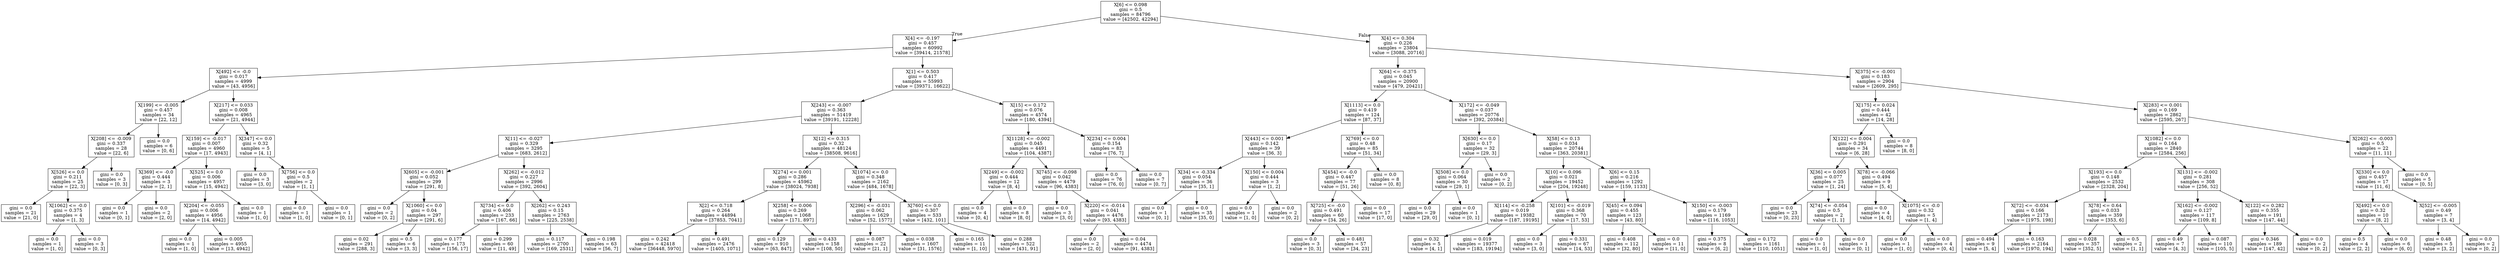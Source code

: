 digraph Tree {
node [shape=box] ;
0 [label="X[6] <= 0.098\ngini = 0.5\nsamples = 84796\nvalue = [42502, 42294]"] ;
1 [label="X[4] <= -0.197\ngini = 0.457\nsamples = 60992\nvalue = [39414, 21578]"] ;
0 -> 1 [labeldistance=2.5, labelangle=45, headlabel="True"] ;
2 [label="X[492] <= -0.0\ngini = 0.017\nsamples = 4999\nvalue = [43, 4956]"] ;
1 -> 2 ;
3 [label="X[199] <= -0.005\ngini = 0.457\nsamples = 34\nvalue = [22, 12]"] ;
2 -> 3 ;
4 [label="X[208] <= -0.009\ngini = 0.337\nsamples = 28\nvalue = [22, 6]"] ;
3 -> 4 ;
5 [label="X[526] <= 0.0\ngini = 0.211\nsamples = 25\nvalue = [22, 3]"] ;
4 -> 5 ;
6 [label="gini = 0.0\nsamples = 21\nvalue = [21, 0]"] ;
5 -> 6 ;
7 [label="X[1062] <= -0.0\ngini = 0.375\nsamples = 4\nvalue = [1, 3]"] ;
5 -> 7 ;
8 [label="gini = 0.0\nsamples = 1\nvalue = [1, 0]"] ;
7 -> 8 ;
9 [label="gini = 0.0\nsamples = 3\nvalue = [0, 3]"] ;
7 -> 9 ;
10 [label="gini = 0.0\nsamples = 3\nvalue = [0, 3]"] ;
4 -> 10 ;
11 [label="gini = 0.0\nsamples = 6\nvalue = [0, 6]"] ;
3 -> 11 ;
12 [label="X[217] <= 0.033\ngini = 0.008\nsamples = 4965\nvalue = [21, 4944]"] ;
2 -> 12 ;
13 [label="X[159] <= -0.017\ngini = 0.007\nsamples = 4960\nvalue = [17, 4943]"] ;
12 -> 13 ;
14 [label="X[369] <= -0.0\ngini = 0.444\nsamples = 3\nvalue = [2, 1]"] ;
13 -> 14 ;
15 [label="gini = 0.0\nsamples = 1\nvalue = [0, 1]"] ;
14 -> 15 ;
16 [label="gini = 0.0\nsamples = 2\nvalue = [2, 0]"] ;
14 -> 16 ;
17 [label="X[525] <= 0.0\ngini = 0.006\nsamples = 4957\nvalue = [15, 4942]"] ;
13 -> 17 ;
18 [label="X[204] <= -0.055\ngini = 0.006\nsamples = 4956\nvalue = [14, 4942]"] ;
17 -> 18 ;
19 [label="gini = 0.0\nsamples = 1\nvalue = [1, 0]"] ;
18 -> 19 ;
20 [label="gini = 0.005\nsamples = 4955\nvalue = [13, 4942]"] ;
18 -> 20 ;
21 [label="gini = 0.0\nsamples = 1\nvalue = [1, 0]"] ;
17 -> 21 ;
22 [label="X[347] <= 0.0\ngini = 0.32\nsamples = 5\nvalue = [4, 1]"] ;
12 -> 22 ;
23 [label="gini = 0.0\nsamples = 3\nvalue = [3, 0]"] ;
22 -> 23 ;
24 [label="X[756] <= 0.0\ngini = 0.5\nsamples = 2\nvalue = [1, 1]"] ;
22 -> 24 ;
25 [label="gini = 0.0\nsamples = 1\nvalue = [1, 0]"] ;
24 -> 25 ;
26 [label="gini = 0.0\nsamples = 1\nvalue = [0, 1]"] ;
24 -> 26 ;
27 [label="X[1] <= 0.503\ngini = 0.417\nsamples = 55993\nvalue = [39371, 16622]"] ;
1 -> 27 ;
28 [label="X[243] <= -0.007\ngini = 0.363\nsamples = 51419\nvalue = [39191, 12228]"] ;
27 -> 28 ;
29 [label="X[11] <= -0.027\ngini = 0.329\nsamples = 3295\nvalue = [683, 2612]"] ;
28 -> 29 ;
30 [label="X[605] <= -0.001\ngini = 0.052\nsamples = 299\nvalue = [291, 8]"] ;
29 -> 30 ;
31 [label="gini = 0.0\nsamples = 2\nvalue = [0, 2]"] ;
30 -> 31 ;
32 [label="X[1060] <= 0.0\ngini = 0.04\nsamples = 297\nvalue = [291, 6]"] ;
30 -> 32 ;
33 [label="gini = 0.02\nsamples = 291\nvalue = [288, 3]"] ;
32 -> 33 ;
34 [label="gini = 0.5\nsamples = 6\nvalue = [3, 3]"] ;
32 -> 34 ;
35 [label="X[262] <= -0.012\ngini = 0.227\nsamples = 2996\nvalue = [392, 2604]"] ;
29 -> 35 ;
36 [label="X[734] <= 0.0\ngini = 0.406\nsamples = 233\nvalue = [167, 66]"] ;
35 -> 36 ;
37 [label="gini = 0.177\nsamples = 173\nvalue = [156, 17]"] ;
36 -> 37 ;
38 [label="gini = 0.299\nsamples = 60\nvalue = [11, 49]"] ;
36 -> 38 ;
39 [label="X[262] <= 0.243\ngini = 0.15\nsamples = 2763\nvalue = [225, 2538]"] ;
35 -> 39 ;
40 [label="gini = 0.117\nsamples = 2700\nvalue = [169, 2531]"] ;
39 -> 40 ;
41 [label="gini = 0.198\nsamples = 63\nvalue = [56, 7]"] ;
39 -> 41 ;
42 [label="X[12] <= 0.315\ngini = 0.32\nsamples = 48124\nvalue = [38508, 9616]"] ;
28 -> 42 ;
43 [label="X[274] <= 0.001\ngini = 0.286\nsamples = 45962\nvalue = [38024, 7938]"] ;
42 -> 43 ;
44 [label="X[2] <= 0.718\ngini = 0.264\nsamples = 44894\nvalue = [37853, 7041]"] ;
43 -> 44 ;
45 [label="gini = 0.242\nsamples = 42418\nvalue = [36448, 5970]"] ;
44 -> 45 ;
46 [label="gini = 0.491\nsamples = 2476\nvalue = [1405, 1071]"] ;
44 -> 46 ;
47 [label="X[258] <= 0.006\ngini = 0.269\nsamples = 1068\nvalue = [171, 897]"] ;
43 -> 47 ;
48 [label="gini = 0.129\nsamples = 910\nvalue = [63, 847]"] ;
47 -> 48 ;
49 [label="gini = 0.433\nsamples = 158\nvalue = [108, 50]"] ;
47 -> 49 ;
50 [label="X[1074] <= 0.0\ngini = 0.348\nsamples = 2162\nvalue = [484, 1678]"] ;
42 -> 50 ;
51 [label="X[296] <= -0.031\ngini = 0.062\nsamples = 1629\nvalue = [52, 1577]"] ;
50 -> 51 ;
52 [label="gini = 0.087\nsamples = 22\nvalue = [21, 1]"] ;
51 -> 52 ;
53 [label="gini = 0.038\nsamples = 1607\nvalue = [31, 1576]"] ;
51 -> 53 ;
54 [label="X[760] <= 0.0\ngini = 0.307\nsamples = 533\nvalue = [432, 101]"] ;
50 -> 54 ;
55 [label="gini = 0.165\nsamples = 11\nvalue = [1, 10]"] ;
54 -> 55 ;
56 [label="gini = 0.288\nsamples = 522\nvalue = [431, 91]"] ;
54 -> 56 ;
57 [label="X[15] <= 0.172\ngini = 0.076\nsamples = 4574\nvalue = [180, 4394]"] ;
27 -> 57 ;
58 [label="X[1128] <= -0.002\ngini = 0.045\nsamples = 4491\nvalue = [104, 4387]"] ;
57 -> 58 ;
59 [label="X[249] <= -0.002\ngini = 0.444\nsamples = 12\nvalue = [8, 4]"] ;
58 -> 59 ;
60 [label="gini = 0.0\nsamples = 4\nvalue = [0, 4]"] ;
59 -> 60 ;
61 [label="gini = 0.0\nsamples = 8\nvalue = [8, 0]"] ;
59 -> 61 ;
62 [label="X[745] <= -0.098\ngini = 0.042\nsamples = 4479\nvalue = [96, 4383]"] ;
58 -> 62 ;
63 [label="gini = 0.0\nsamples = 3\nvalue = [3, 0]"] ;
62 -> 63 ;
64 [label="X[220] <= -0.014\ngini = 0.041\nsamples = 4476\nvalue = [93, 4383]"] ;
62 -> 64 ;
65 [label="gini = 0.0\nsamples = 2\nvalue = [2, 0]"] ;
64 -> 65 ;
66 [label="gini = 0.04\nsamples = 4474\nvalue = [91, 4383]"] ;
64 -> 66 ;
67 [label="X[234] <= 0.004\ngini = 0.154\nsamples = 83\nvalue = [76, 7]"] ;
57 -> 67 ;
68 [label="gini = 0.0\nsamples = 76\nvalue = [76, 0]"] ;
67 -> 68 ;
69 [label="gini = 0.0\nsamples = 7\nvalue = [0, 7]"] ;
67 -> 69 ;
70 [label="X[4] <= 0.304\ngini = 0.226\nsamples = 23804\nvalue = [3088, 20716]"] ;
0 -> 70 [labeldistance=2.5, labelangle=-45, headlabel="False"] ;
71 [label="X[64] <= -0.375\ngini = 0.045\nsamples = 20900\nvalue = [479, 20421]"] ;
70 -> 71 ;
72 [label="X[1113] <= 0.0\ngini = 0.419\nsamples = 124\nvalue = [87, 37]"] ;
71 -> 72 ;
73 [label="X[443] <= 0.001\ngini = 0.142\nsamples = 39\nvalue = [36, 3]"] ;
72 -> 73 ;
74 [label="X[34] <= -0.334\ngini = 0.054\nsamples = 36\nvalue = [35, 1]"] ;
73 -> 74 ;
75 [label="gini = 0.0\nsamples = 1\nvalue = [0, 1]"] ;
74 -> 75 ;
76 [label="gini = 0.0\nsamples = 35\nvalue = [35, 0]"] ;
74 -> 76 ;
77 [label="X[150] <= 0.004\ngini = 0.444\nsamples = 3\nvalue = [1, 2]"] ;
73 -> 77 ;
78 [label="gini = 0.0\nsamples = 1\nvalue = [1, 0]"] ;
77 -> 78 ;
79 [label="gini = 0.0\nsamples = 2\nvalue = [0, 2]"] ;
77 -> 79 ;
80 [label="X[769] <= 0.0\ngini = 0.48\nsamples = 85\nvalue = [51, 34]"] ;
72 -> 80 ;
81 [label="X[454] <= -0.0\ngini = 0.447\nsamples = 77\nvalue = [51, 26]"] ;
80 -> 81 ;
82 [label="X[725] <= -0.0\ngini = 0.491\nsamples = 60\nvalue = [34, 26]"] ;
81 -> 82 ;
83 [label="gini = 0.0\nsamples = 3\nvalue = [0, 3]"] ;
82 -> 83 ;
84 [label="gini = 0.481\nsamples = 57\nvalue = [34, 23]"] ;
82 -> 84 ;
85 [label="gini = 0.0\nsamples = 17\nvalue = [17, 0]"] ;
81 -> 85 ;
86 [label="gini = 0.0\nsamples = 8\nvalue = [0, 8]"] ;
80 -> 86 ;
87 [label="X[172] <= -0.049\ngini = 0.037\nsamples = 20776\nvalue = [392, 20384]"] ;
71 -> 87 ;
88 [label="X[630] <= 0.0\ngini = 0.17\nsamples = 32\nvalue = [29, 3]"] ;
87 -> 88 ;
89 [label="X[508] <= 0.0\ngini = 0.064\nsamples = 30\nvalue = [29, 1]"] ;
88 -> 89 ;
90 [label="gini = 0.0\nsamples = 29\nvalue = [29, 0]"] ;
89 -> 90 ;
91 [label="gini = 0.0\nsamples = 1\nvalue = [0, 1]"] ;
89 -> 91 ;
92 [label="gini = 0.0\nsamples = 2\nvalue = [0, 2]"] ;
88 -> 92 ;
93 [label="X[58] <= 0.13\ngini = 0.034\nsamples = 20744\nvalue = [363, 20381]"] ;
87 -> 93 ;
94 [label="X[10] <= 0.096\ngini = 0.021\nsamples = 19452\nvalue = [204, 19248]"] ;
93 -> 94 ;
95 [label="X[114] <= -0.258\ngini = 0.019\nsamples = 19382\nvalue = [187, 19195]"] ;
94 -> 95 ;
96 [label="gini = 0.32\nsamples = 5\nvalue = [4, 1]"] ;
95 -> 96 ;
97 [label="gini = 0.019\nsamples = 19377\nvalue = [183, 19194]"] ;
95 -> 97 ;
98 [label="X[101] <= -0.019\ngini = 0.368\nsamples = 70\nvalue = [17, 53]"] ;
94 -> 98 ;
99 [label="gini = 0.0\nsamples = 3\nvalue = [3, 0]"] ;
98 -> 99 ;
100 [label="gini = 0.331\nsamples = 67\nvalue = [14, 53]"] ;
98 -> 100 ;
101 [label="X[6] <= 0.15\ngini = 0.216\nsamples = 1292\nvalue = [159, 1133]"] ;
93 -> 101 ;
102 [label="X[45] <= 0.094\ngini = 0.455\nsamples = 123\nvalue = [43, 80]"] ;
101 -> 102 ;
103 [label="gini = 0.408\nsamples = 112\nvalue = [32, 80]"] ;
102 -> 103 ;
104 [label="gini = 0.0\nsamples = 11\nvalue = [11, 0]"] ;
102 -> 104 ;
105 [label="X[150] <= -0.003\ngini = 0.179\nsamples = 1169\nvalue = [116, 1053]"] ;
101 -> 105 ;
106 [label="gini = 0.375\nsamples = 8\nvalue = [6, 2]"] ;
105 -> 106 ;
107 [label="gini = 0.172\nsamples = 1161\nvalue = [110, 1051]"] ;
105 -> 107 ;
108 [label="X[375] <= -0.001\ngini = 0.183\nsamples = 2904\nvalue = [2609, 295]"] ;
70 -> 108 ;
109 [label="X[175] <= 0.024\ngini = 0.444\nsamples = 42\nvalue = [14, 28]"] ;
108 -> 109 ;
110 [label="X[122] <= 0.004\ngini = 0.291\nsamples = 34\nvalue = [6, 28]"] ;
109 -> 110 ;
111 [label="X[36] <= 0.005\ngini = 0.077\nsamples = 25\nvalue = [1, 24]"] ;
110 -> 111 ;
112 [label="gini = 0.0\nsamples = 23\nvalue = [0, 23]"] ;
111 -> 112 ;
113 [label="X[74] <= -0.054\ngini = 0.5\nsamples = 2\nvalue = [1, 1]"] ;
111 -> 113 ;
114 [label="gini = 0.0\nsamples = 1\nvalue = [1, 0]"] ;
113 -> 114 ;
115 [label="gini = 0.0\nsamples = 1\nvalue = [0, 1]"] ;
113 -> 115 ;
116 [label="X[78] <= -0.066\ngini = 0.494\nsamples = 9\nvalue = [5, 4]"] ;
110 -> 116 ;
117 [label="gini = 0.0\nsamples = 4\nvalue = [4, 0]"] ;
116 -> 117 ;
118 [label="X[1075] <= -0.0\ngini = 0.32\nsamples = 5\nvalue = [1, 4]"] ;
116 -> 118 ;
119 [label="gini = 0.0\nsamples = 1\nvalue = [1, 0]"] ;
118 -> 119 ;
120 [label="gini = 0.0\nsamples = 4\nvalue = [0, 4]"] ;
118 -> 120 ;
121 [label="gini = 0.0\nsamples = 8\nvalue = [8, 0]"] ;
109 -> 121 ;
122 [label="X[283] <= 0.001\ngini = 0.169\nsamples = 2862\nvalue = [2595, 267]"] ;
108 -> 122 ;
123 [label="X[1082] <= 0.0\ngini = 0.164\nsamples = 2840\nvalue = [2584, 256]"] ;
122 -> 123 ;
124 [label="X[193] <= 0.0\ngini = 0.148\nsamples = 2532\nvalue = [2328, 204]"] ;
123 -> 124 ;
125 [label="X[72] <= -0.034\ngini = 0.166\nsamples = 2173\nvalue = [1975, 198]"] ;
124 -> 125 ;
126 [label="gini = 0.494\nsamples = 9\nvalue = [5, 4]"] ;
125 -> 126 ;
127 [label="gini = 0.163\nsamples = 2164\nvalue = [1970, 194]"] ;
125 -> 127 ;
128 [label="X[78] <= 0.64\ngini = 0.033\nsamples = 359\nvalue = [353, 6]"] ;
124 -> 128 ;
129 [label="gini = 0.028\nsamples = 357\nvalue = [352, 5]"] ;
128 -> 129 ;
130 [label="gini = 0.5\nsamples = 2\nvalue = [1, 1]"] ;
128 -> 130 ;
131 [label="X[131] <= -0.002\ngini = 0.281\nsamples = 308\nvalue = [256, 52]"] ;
123 -> 131 ;
132 [label="X[162] <= -0.002\ngini = 0.127\nsamples = 117\nvalue = [109, 8]"] ;
131 -> 132 ;
133 [label="gini = 0.49\nsamples = 7\nvalue = [4, 3]"] ;
132 -> 133 ;
134 [label="gini = 0.087\nsamples = 110\nvalue = [105, 5]"] ;
132 -> 134 ;
135 [label="X[122] <= 0.282\ngini = 0.355\nsamples = 191\nvalue = [147, 44]"] ;
131 -> 135 ;
136 [label="gini = 0.346\nsamples = 189\nvalue = [147, 42]"] ;
135 -> 136 ;
137 [label="gini = 0.0\nsamples = 2\nvalue = [0, 2]"] ;
135 -> 137 ;
138 [label="X[262] <= -0.003\ngini = 0.5\nsamples = 22\nvalue = [11, 11]"] ;
122 -> 138 ;
139 [label="X[330] <= 0.0\ngini = 0.457\nsamples = 17\nvalue = [11, 6]"] ;
138 -> 139 ;
140 [label="X[492] <= 0.0\ngini = 0.32\nsamples = 10\nvalue = [8, 2]"] ;
139 -> 140 ;
141 [label="gini = 0.5\nsamples = 4\nvalue = [2, 2]"] ;
140 -> 141 ;
142 [label="gini = 0.0\nsamples = 6\nvalue = [6, 0]"] ;
140 -> 142 ;
143 [label="X[52] <= -0.005\ngini = 0.49\nsamples = 7\nvalue = [3, 4]"] ;
139 -> 143 ;
144 [label="gini = 0.48\nsamples = 5\nvalue = [3, 2]"] ;
143 -> 144 ;
145 [label="gini = 0.0\nsamples = 2\nvalue = [0, 2]"] ;
143 -> 145 ;
146 [label="gini = 0.0\nsamples = 5\nvalue = [0, 5]"] ;
138 -> 146 ;
}